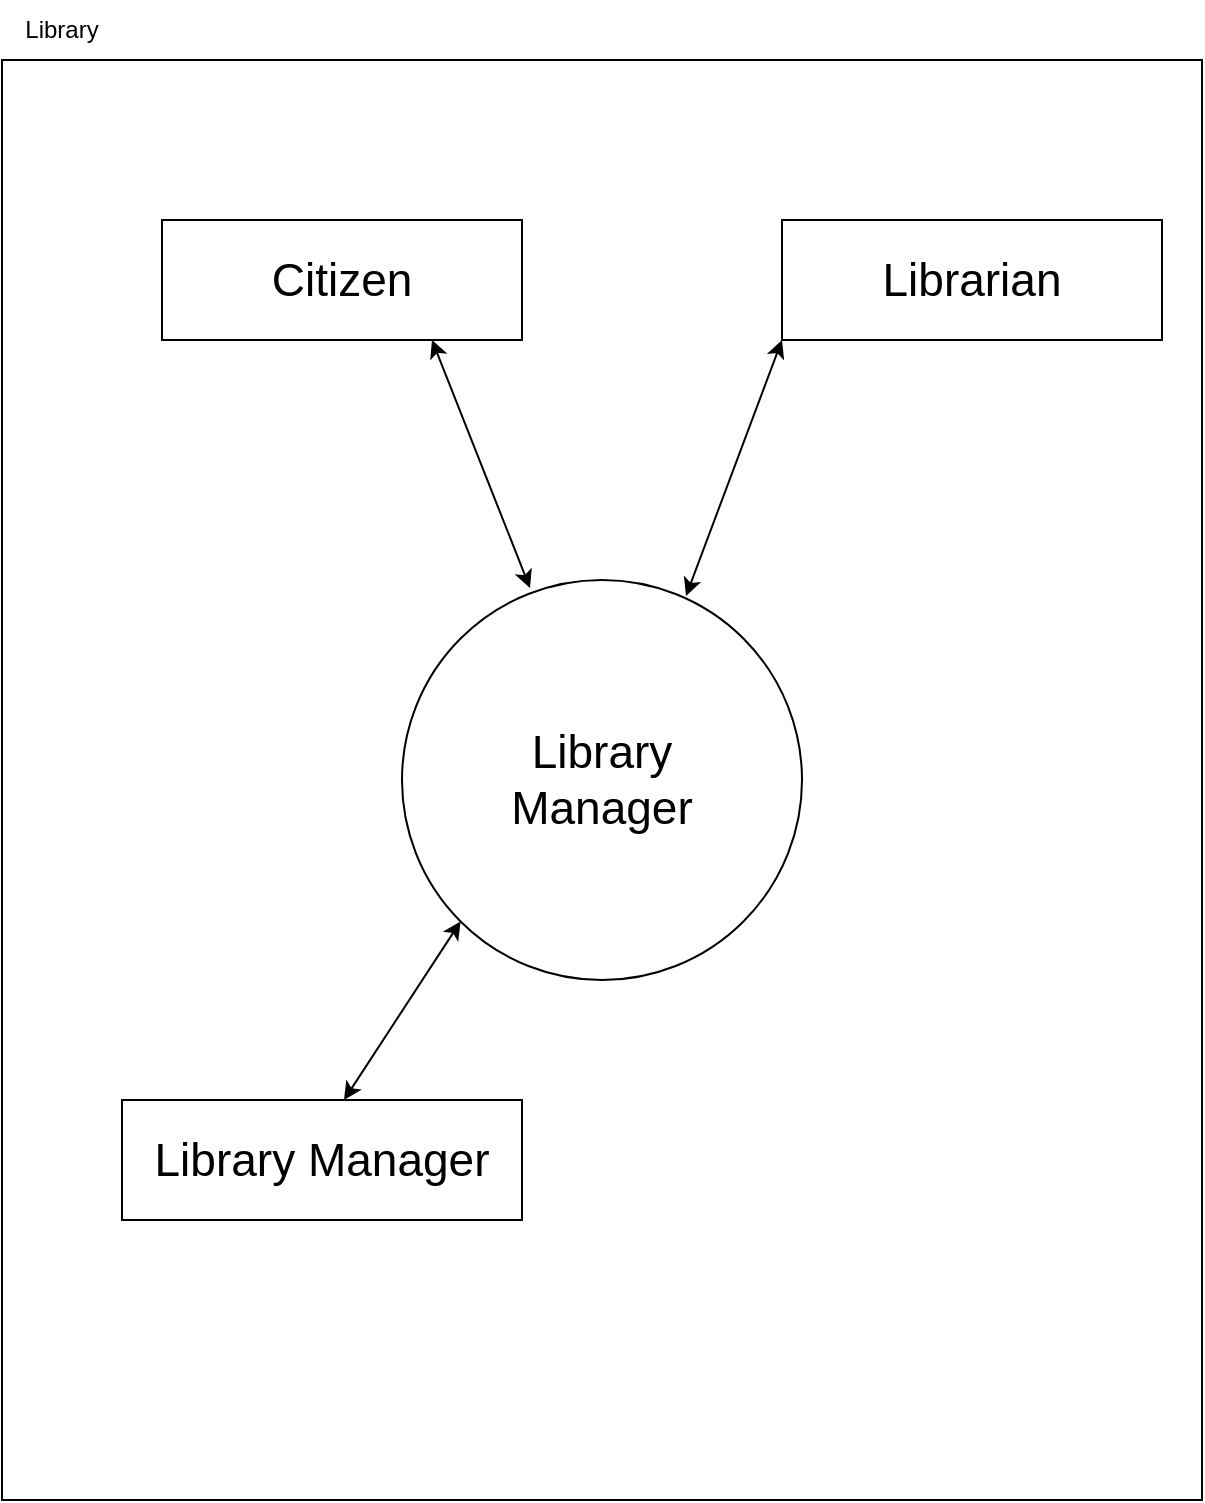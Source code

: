 <mxfile version="20.4.0" type="github">
  <diagram name="Page-1" id="e7e014a7-5840-1c2e-5031-d8a46d1fe8dd">
    <mxGraphModel dx="696" dy="580" grid="1" gridSize="10" guides="1" tooltips="1" connect="1" arrows="1" fold="1" page="1" pageScale="1" pageWidth="1169" pageHeight="826" background="none" math="0" shadow="0">
      <root>
        <mxCell id="0" />
        <mxCell id="1" parent="0" />
        <mxCell id="KQSiibm8jzxjIKtiUrHb-41" value="" style="whiteSpace=wrap;html=1;" vertex="1" parent="1">
          <mxGeometry x="200" y="40" width="600" height="720" as="geometry" />
        </mxCell>
        <mxCell id="KQSiibm8jzxjIKtiUrHb-42" value="Library" style="text;html=1;strokeColor=none;fillColor=none;align=center;verticalAlign=middle;whiteSpace=wrap;rounded=0;" vertex="1" parent="1">
          <mxGeometry x="200" y="10" width="60" height="30" as="geometry" />
        </mxCell>
        <mxCell id="KQSiibm8jzxjIKtiUrHb-43" value="" style="ellipse;whiteSpace=wrap;html=1;aspect=fixed;" vertex="1" parent="1">
          <mxGeometry x="400" y="300" width="200" height="200" as="geometry" />
        </mxCell>
        <mxCell id="KQSiibm8jzxjIKtiUrHb-44" value="Library Manager" style="text;html=1;strokeColor=none;fillColor=none;align=center;verticalAlign=middle;whiteSpace=wrap;rounded=0;fontSize=23;" vertex="1" parent="1">
          <mxGeometry x="435" y="356.5" width="130" height="87" as="geometry" />
        </mxCell>
        <mxCell id="KQSiibm8jzxjIKtiUrHb-46" value="" style="whiteSpace=wrap;html=1;fontSize=23;" vertex="1" parent="1">
          <mxGeometry x="280" y="120" width="180" height="60" as="geometry" />
        </mxCell>
        <mxCell id="KQSiibm8jzxjIKtiUrHb-47" value="Citizen" style="text;html=1;strokeColor=none;fillColor=none;align=center;verticalAlign=middle;whiteSpace=wrap;rounded=0;fontSize=23;" vertex="1" parent="1">
          <mxGeometry x="290" y="135" width="160" height="30" as="geometry" />
        </mxCell>
        <mxCell id="KQSiibm8jzxjIKtiUrHb-49" value="" style="endArrow=classic;startArrow=classic;html=1;rounded=0;fontSize=23;entryX=0.75;entryY=1;entryDx=0;entryDy=0;exitX=0.32;exitY=0.02;exitDx=0;exitDy=0;exitPerimeter=0;" edge="1" parent="1" source="KQSiibm8jzxjIKtiUrHb-43" target="KQSiibm8jzxjIKtiUrHb-46">
          <mxGeometry width="50" height="50" relative="1" as="geometry">
            <mxPoint x="420" y="270" as="sourcePoint" />
            <mxPoint x="470" y="220" as="targetPoint" />
          </mxGeometry>
        </mxCell>
        <mxCell id="KQSiibm8jzxjIKtiUrHb-50" value="" style="rounded=0;whiteSpace=wrap;html=1;fontSize=23;" vertex="1" parent="1">
          <mxGeometry x="590" y="120" width="190" height="60" as="geometry" />
        </mxCell>
        <mxCell id="KQSiibm8jzxjIKtiUrHb-51" value="Librarian" style="text;html=1;strokeColor=none;fillColor=none;align=center;verticalAlign=middle;whiteSpace=wrap;rounded=0;fontSize=23;" vertex="1" parent="1">
          <mxGeometry x="630" y="135" width="110" height="30" as="geometry" />
        </mxCell>
        <mxCell id="KQSiibm8jzxjIKtiUrHb-52" value="" style="endArrow=classic;startArrow=classic;html=1;rounded=0;fontSize=23;entryX=0;entryY=1;entryDx=0;entryDy=0;exitX=0.71;exitY=0.04;exitDx=0;exitDy=0;exitPerimeter=0;" edge="1" parent="1" source="KQSiibm8jzxjIKtiUrHb-43" target="KQSiibm8jzxjIKtiUrHb-50">
          <mxGeometry width="50" height="50" relative="1" as="geometry">
            <mxPoint x="540" y="260" as="sourcePoint" />
            <mxPoint x="590" y="210" as="targetPoint" />
          </mxGeometry>
        </mxCell>
        <mxCell id="KQSiibm8jzxjIKtiUrHb-53" value="" style="rounded=0;whiteSpace=wrap;html=1;fontSize=23;" vertex="1" parent="1">
          <mxGeometry x="260" y="560" width="200" height="60" as="geometry" />
        </mxCell>
        <mxCell id="KQSiibm8jzxjIKtiUrHb-54" value="Library Manager" style="text;html=1;strokeColor=none;fillColor=none;align=center;verticalAlign=middle;whiteSpace=wrap;rounded=0;fontSize=23;" vertex="1" parent="1">
          <mxGeometry x="270" y="575" width="180" height="30" as="geometry" />
        </mxCell>
        <mxCell id="KQSiibm8jzxjIKtiUrHb-55" value="" style="endArrow=classic;startArrow=classic;html=1;rounded=0;fontSize=23;entryX=0;entryY=1;entryDx=0;entryDy=0;exitX=0.555;exitY=0;exitDx=0;exitDy=0;exitPerimeter=0;" edge="1" parent="1" source="KQSiibm8jzxjIKtiUrHb-53" target="KQSiibm8jzxjIKtiUrHb-43">
          <mxGeometry width="50" height="50" relative="1" as="geometry">
            <mxPoint x="350" y="530" as="sourcePoint" />
            <mxPoint x="400" y="480" as="targetPoint" />
          </mxGeometry>
        </mxCell>
      </root>
    </mxGraphModel>
  </diagram>
</mxfile>

